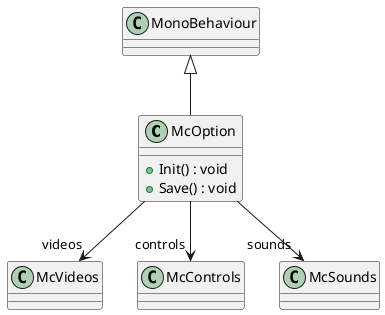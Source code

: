 @startuml
class McOption {
    + Init() : void
    + Save() : void
}
MonoBehaviour <|-- McOption
McOption --> "videos" McVideos
McOption --> "controls" McControls
McOption --> "sounds" McSounds
@enduml
